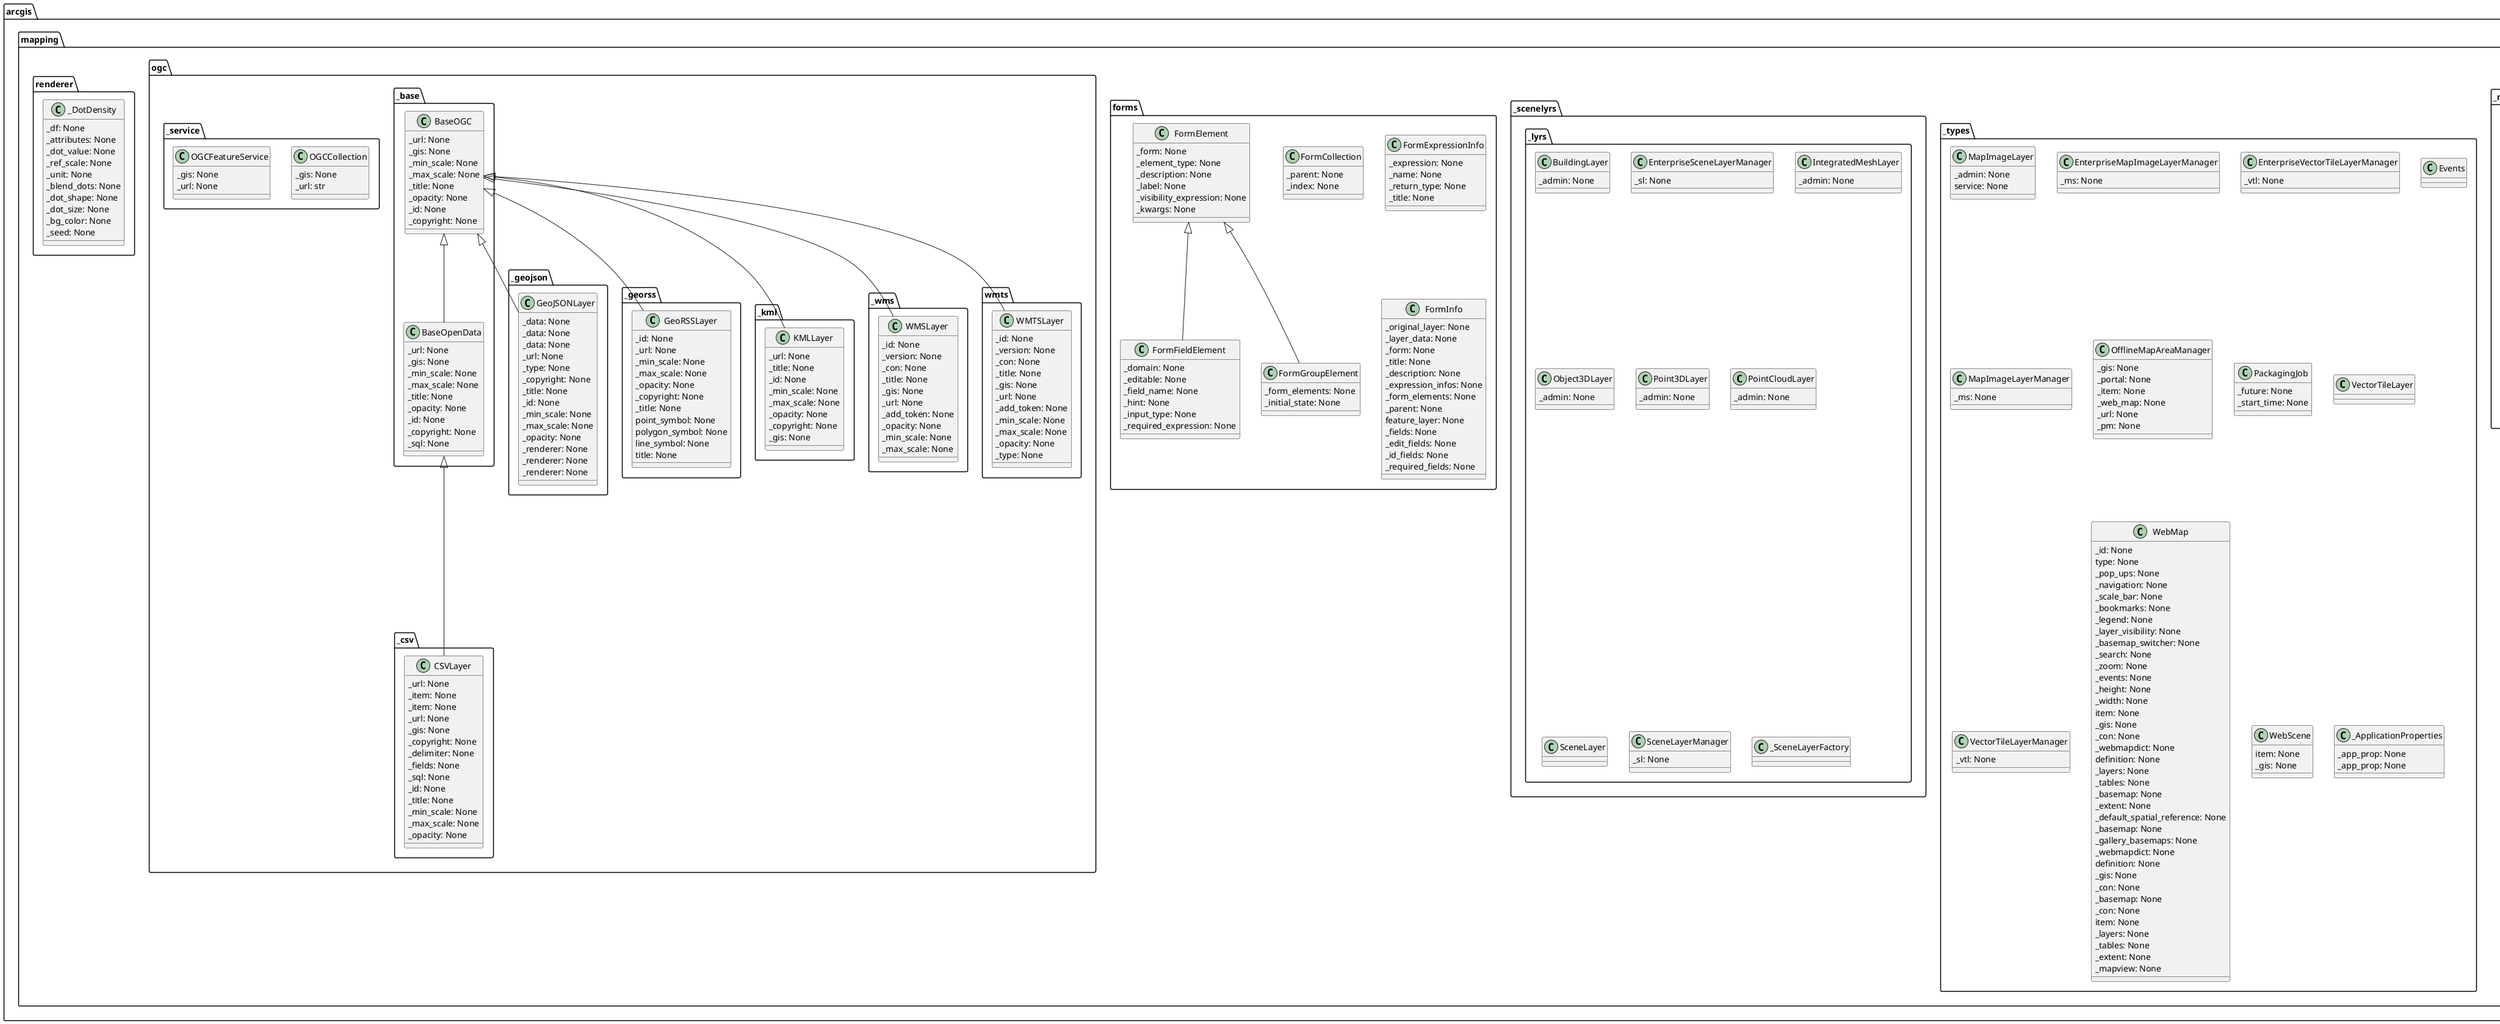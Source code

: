 @startuml
class arcgis.mapping._msl.layer.MapFeatureLayer {
  _attachments: None
  _dynamic_layer: None
  _time_filter: None
}
class arcgis.mapping._types.MapImageLayer {
  _admin: None
  service: None
}
class arcgis.mapping._msl.layer.MapRasterLayer {
}
class arcgis.mapping._msl.layer.MapServiceLayer {
}
class arcgis.mapping._msl.layer.MapTable {
}
class arcgis.mapping._msl.layer._MSILayerFactory {
}
class arcgis.mapping._scenelyrs._lyrs.BuildingLayer {
  _admin: None
}
class arcgis.mapping._scenelyrs._lyrs.EnterpriseSceneLayerManager {
  _sl: None
}
class arcgis.mapping._scenelyrs._lyrs.IntegratedMeshLayer {
  _admin: None
}
class arcgis.mapping._scenelyrs._lyrs.Object3DLayer {
  _admin: None
}
class arcgis.mapping._scenelyrs._lyrs.Point3DLayer {
  _admin: None
}
class arcgis.mapping._scenelyrs._lyrs.PointCloudLayer {
  _admin: None
}
class arcgis.mapping._scenelyrs._lyrs.SceneLayer {
}
class arcgis.mapping._scenelyrs._lyrs.SceneLayerManager {
  _sl: None
}
class arcgis.mapping._scenelyrs._lyrs._SceneLayerFactory {
}
class arcgis.mapping._types.EnterpriseMapImageLayerManager {
  _ms: None
}
class arcgis.mapping._types.EnterpriseVectorTileLayerManager {
  _vtl: None
}
class arcgis.mapping._types.Events {
}
class arcgis.mapping._types.MapImageLayerManager {
  _ms: None
}
class arcgis.mapping._types.OfflineMapAreaManager {
  _gis: None
  _portal: None
  _item: None
  _web_map: None
  _url: None
  _pm: None
}
class arcgis.mapping._types.PackagingJob {
  _future: None
  _start_time: None
}
class arcgis.mapping._types.VectorTileLayer {
}
class arcgis.mapping._types.VectorTileLayerManager {
  _vtl: None
}
class arcgis.mapping._types.WebMap {
  _id: None
  type: None
  _pop_ups: None
  _navigation: None
  _scale_bar: None
  _bookmarks: None
  _legend: None
  _layer_visibility: None
  _basemap_switcher: None
  _search: None
  _zoom: None
  _events: None
  _height: None
  _width: None
  item: None
  _gis: None
  _con: None
  _webmapdict: None
  definition: None
  _layers: None
  _tables: None
  _basemap: None
  _extent: None
  _default_spatial_reference: None
  _basemap: None
  _gallery_basemaps: None
  _webmapdict: None
  definition: None
  _gis: None
  _con: None
  _basemap: None
  _con: None
  item: None
  _layers: None
  _tables: None
  _extent: None
  _mapview: None
}
class arcgis.mapping._types.WebScene {
  item: None
  _gis: None
}
class arcgis.mapping._types._ApplicationProperties {
  _app_prop: None
  _app_prop: None
}
class arcgis.mapping.forms.FormCollection {
  _parent: None
  _index: None
}
class arcgis.mapping.forms.FormElement {
  _form: None
  _element_type: None
  _description: None
  _label: None
  _visibility_expression: None
  _kwargs: None
}
class arcgis.mapping.forms.FormExpressionInfo {
  _expression: None
  _name: None
  _return_type: None
  _title: None
}
class arcgis.mapping.forms.FormFieldElement {
  _domain: None
  _editable: None
  _field_name: None
  _hint: None
  _input_type: None
  _required_expression: None
}
class arcgis.mapping.forms.FormGroupElement {
  _form_elements: None
  _initial_state: None
}
class arcgis.mapping.forms.FormInfo {
  _original_layer: None
  _layer_data: None
  _form: None
  _title: None
  _description: None
  _expression_infos: None
  _form_elements: None
  _parent: None
  feature_layer: None
  _fields: None
  _edit_fields: None
  _id_fields: None
  _required_fields: None
}
class arcgis.mapping.ogc._base.BaseOGC {
  _url: None
  _gis: None
  _min_scale: None
  _max_scale: None
  _title: None
  _opacity: None
  _id: None
  _copyright: None
}
class arcgis.mapping.ogc._base.BaseOpenData {
  _url: None
  _gis: None
  _min_scale: None
  _max_scale: None
  _title: None
  _opacity: None
  _id: None
  _copyright: None
  _sql: None
}
class arcgis.mapping.ogc._csv.CSVLayer {
  _url: None
  _item: None
  _item: None
  _url: None
  _gis: None
  _copyright: None
  _delimiter: None
  _fields: None
  _sql: None
  _id: None
  _title: None
  _min_scale: None
  _max_scale: None
  _opacity: None
}
class arcgis.mapping.ogc._geojson.GeoJSONLayer {
  _data: None
  _data: None
  _data: None
  _url: None
  _type: None
  _copyright: None
  _title: None
  _id: None
  _min_scale: None
  _max_scale: None
  _opacity: None
  _renderer: None
  _renderer: None
  _renderer: None
}
class arcgis.mapping.ogc._georss.GeoRSSLayer {
  _id: None
  _url: None
  _min_scale: None
  _max_scale: None
  _opacity: None
  _copyright: None
  _title: None
  point_symbol: None
  polygon_symbol: None
  line_symbol: None
  title: None
}
class arcgis.mapping.ogc._kml.KMLLayer {
  _url: None
  _title: None
  _id: None
  _min_scale: None
  _max_scale: None
  _opacity: None
  _copyright: None
  _gis: None
}
class arcgis.mapping.ogc._service.OGCCollection {
  _gis: None
  _url: str
}
class arcgis.mapping.ogc._service.OGCFeatureService {
  _gis: None
  _url: None
}
class arcgis.mapping.ogc._wms.WMSLayer {
  _id: None
  _version: None
  _con: None
  _title: None
  _gis: None
  _url: None
  _add_token: None
  _opacity: None
  _min_scale: None
  _max_scale: None
}
class arcgis.mapping.ogc.wmts.WMTSLayer {
  _id: None
  _version: None
  _con: None
  _title: None
  _gis: None
  _url: None
  _add_token: None
  _min_scale: None
  _max_scale: None
  _opacity: None
  _type: None
}
class arcgis.mapping.renderer._DotDensity {
  _df: None
  _attributes: None
  _dot_value: None
  _ref_scale: None
  _unit: None
  _blend_dots: None
  _dot_shape: None
  _dot_size: None
  _bg_color: None
  _seed: None
}
arcgis.mapping._msl.layer.MapFeatureLayer <|-- arcgis.mapping._msl.layer.MapRasterLayer
arcgis.mapping._msl.layer.MapFeatureLayer <|-- arcgis.mapping._msl.layer.MapTable
arcgis.mapping.forms.FormElement <|-- arcgis.mapping.forms.FormFieldElement
arcgis.mapping.forms.FormElement <|-- arcgis.mapping.forms.FormGroupElement
arcgis.mapping.ogc._base.BaseOGC <|-- arcgis.mapping.ogc._base.BaseOpenData
arcgis.mapping.ogc._base.BaseOpenData <|-- arcgis.mapping.ogc._csv.CSVLayer
arcgis.mapping.ogc._base.BaseOGC <|-- arcgis.mapping.ogc._geojson.GeoJSONLayer
arcgis.mapping.ogc._base.BaseOGC <|-- arcgis.mapping.ogc._georss.GeoRSSLayer
arcgis.mapping.ogc._base.BaseOGC <|-- arcgis.mapping.ogc._kml.KMLLayer
arcgis.mapping.ogc._base.BaseOGC <|-- arcgis.mapping.ogc._wms.WMSLayer
arcgis.mapping.ogc._base.BaseOGC <|-- arcgis.mapping.ogc.wmts.WMTSLayer
@enduml
